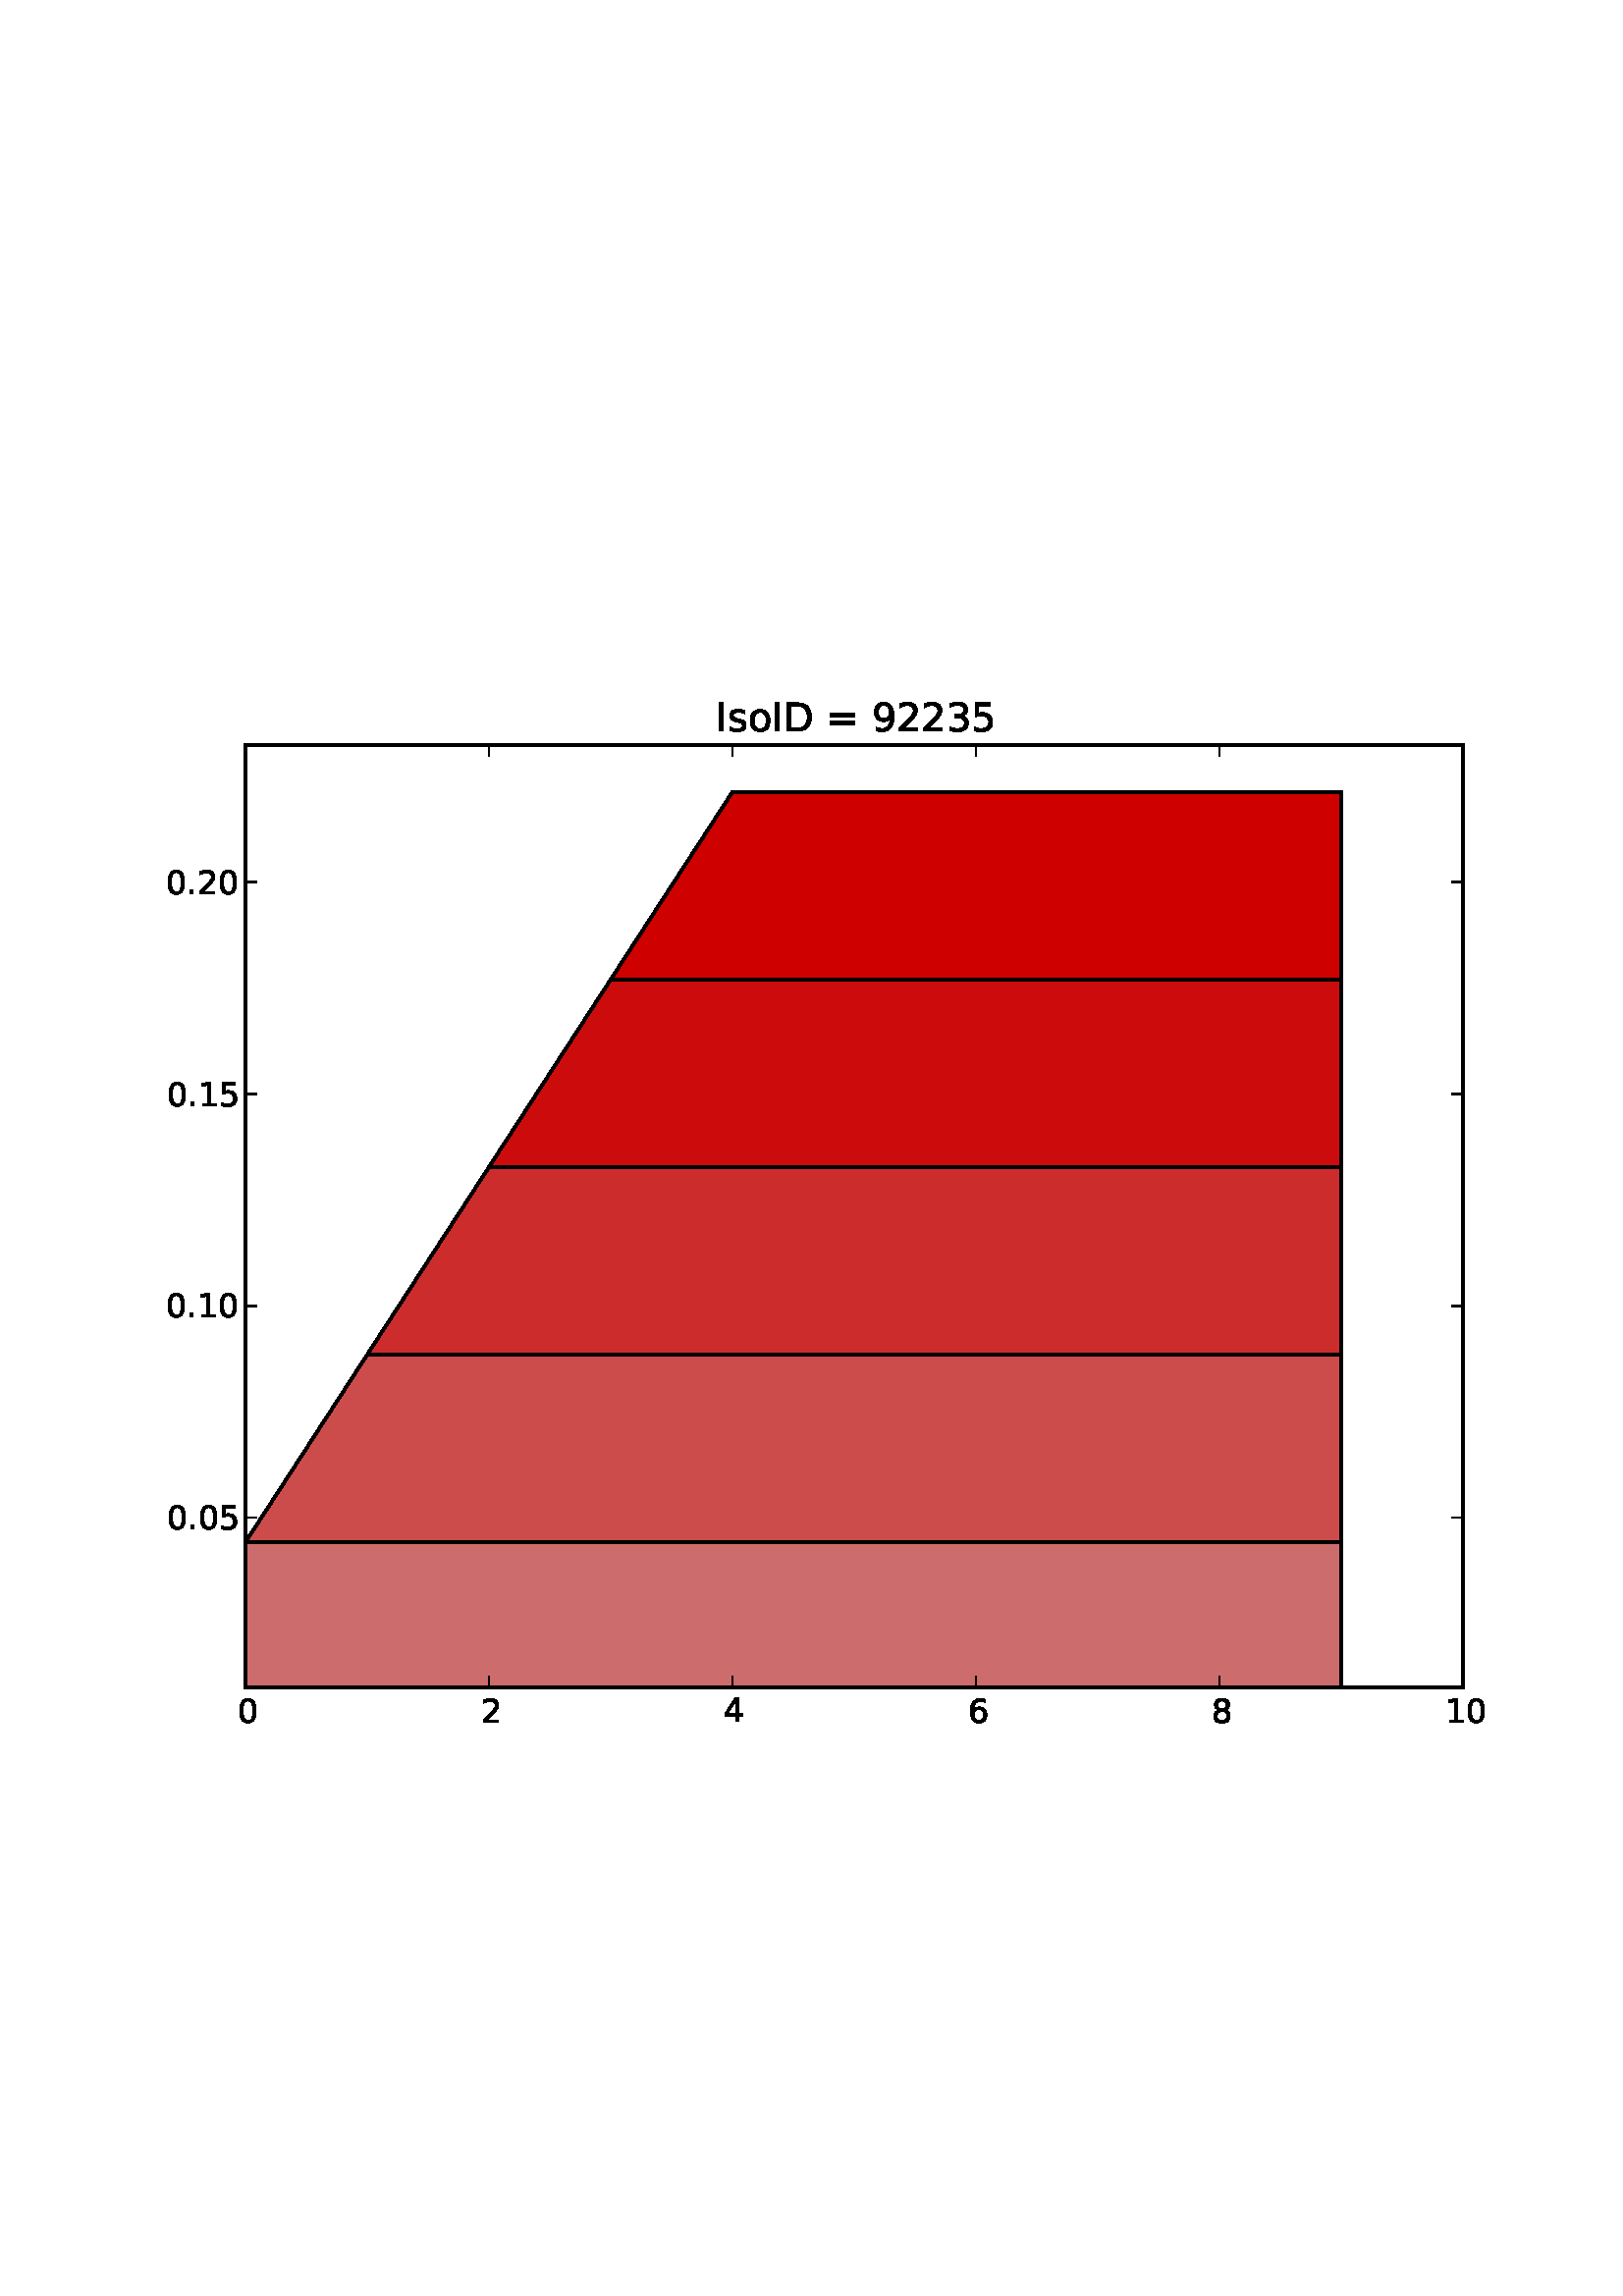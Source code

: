 %!PS-Adobe-3.0 EPSF-3.0
%%Orientation: portrait
%%BoundingBox: 18 180 594 612
%%EndComments
%%BeginProlog
/mpldict 8 dict def
mpldict begin
/m { moveto } bind def
/l { lineto } bind def
/r { rlineto } bind def
/c { curveto } bind def
/cl { closepath } bind def
/box {
m
1 index 0 r
0 exch r
neg 0 r
cl
} bind def
/clipbox {
box
clip
newpath
} bind def
%!PS-Adobe-3.0 Resource-Font
%%Copyright: Copyright (c) 2003 by Bitstream, Inc. All Rights Reserved.
25 dict begin
/_d{bind def}bind def
/_m{moveto}_d
/_l{lineto}_d
/_cl{closepath eofill}_d
/_c{curveto}_d
/_sc{7 -1 roll{setcachedevice}{pop pop pop pop pop pop}ifelse}_d
/_e{exec}_d
/FontName /BitstreamVeraSans-Roman def
/PaintType 0 def
/FontMatrix[.001 0 0 .001 0 0]def
/FontBBox[-183 -236 1287 928]def
/FontType 3 def
/Encoding [ /space /period /zero /one /two /three /four /five /six /eight /nine /equal /D /I /o /s ] def
/FontInfo 10 dict dup begin
/FamilyName (Bitstream Vera Sans) def
/FullName (Bitstream Vera Sans) def
/Notice (Copyright (c) 2003 by Bitstream, Inc. All Rights Reserved. Bitstream Vera is a trademark of Bitstream, Inc.) def
/Weight (Roman) def
/Version (Release 1.10) def
/ItalicAngle 0.0 def
/isFixedPitch false def
/UnderlinePosition -213 def
/UnderlineThickness 143 def
end readonly def
/CharStrings 16 dict dup begin
/space{318 0 0 0 0 0 _sc
}_d
/period{318 0 107 0 210 124 _sc
107 124 _m
210 124 _l
210 0 _l
107 0 _l
107 124 _l
_cl}_d
/zero{636 0 66 -13 570 742 _sc
318 664 _m
267 664 229 639 203 589 _c
177 539 165 464 165 364 _c
165 264 177 189 203 139 _c
229 89 267 64 318 64 _c
369 64 407 89 433 139 _c
458 189 471 264 471 364 _c
471 464 458 539 433 589 _c
407 639 369 664 318 664 _c
318 742 _m
399 742 461 709 505 645 _c
548 580 570 486 570 364 _c
570 241 548 147 505 83 _c
461 19 399 -13 318 -13 _c
236 -13 173 19 130 83 _c
87 147 66 241 66 364 _c
66 486 87 580 130 645 _c
173 709 236 742 318 742 _c
_cl}_d
/one{636 0 110 0 544 729 _sc
124 83 _m
285 83 _l
285 639 _l
110 604 _l
110 694 _l
284 729 _l
383 729 _l
383 83 _l
544 83 _l
544 0 _l
124 0 _l
124 83 _l
_cl}_d
/two{{636 0 73 0 536 742 _sc
192 83 _m
536 83 _l
536 0 _l
73 0 _l
73 83 _l
110 121 161 173 226 239 _c
290 304 331 346 348 365 _c
380 400 402 430 414 455 _c
426 479 433 504 433 528 _c
433 566 419 598 392 622 _c
365 646 330 659 286 659 _c
255 659 222 653 188 643 _c
154 632 117 616 78 594 _c
78 694 _l
118 710 155 722 189 730 _c
223 738 255 742 284 742 _c
359 742 419 723 464 685 _c
509 647 532 597 532 534 _c
532 504 526 475 515 449 _c
504 422 484 390 454 354 _c
446 344 420 317 376 272 _c
332 227 271 164 192 83 _c
_cl}_e}_d
/three{{636 0 76 -13 556 742 _sc
406 393 _m
453 383 490 362 516 330 _c
542 298 556 258 556 212 _c
556 140 531 84 482 45 _c
432 6 362 -13 271 -13 _c
240 -13 208 -10 176 -4 _c
144 1 110 10 76 22 _c
76 117 _l
103 101 133 89 166 81 _c
198 73 232 69 268 69 _c
330 69 377 81 409 105 _c
441 129 458 165 458 212 _c
458 254 443 288 413 312 _c
383 336 341 349 287 349 _c
202 349 _l
202 430 _l
291 430 _l
339 430 376 439 402 459 _c
428 478 441 506 441 543 _c
441 580 427 609 401 629 _c
374 649 336 659 287 659 _c
260 659 231 656 200 650 _c
169 644 135 635 98 623 _c
98 711 _l
135 721 170 729 203 734 _c
235 739 266 742 296 742 _c
}_e{370 742 429 725 473 691 _c
517 657 539 611 539 553 _c
539 513 527 479 504 451 _c
481 423 448 403 406 393 _c
_cl}_e}_d
/four{636 0 49 0 580 729 _sc
378 643 _m
129 254 _l
378 254 _l
378 643 _l
352 729 _m
476 729 _l
476 254 _l
580 254 _l
580 172 _l
476 172 _l
476 0 _l
378 0 _l
378 172 _l
49 172 _l
49 267 _l
352 729 _l
_cl}_d
/five{{636 0 77 -13 549 729 _sc
108 729 _m
495 729 _l
495 646 _l
198 646 _l
198 467 _l
212 472 227 476 241 478 _c
255 480 270 482 284 482 _c
365 482 429 459 477 415 _c
525 370 549 310 549 234 _c
549 155 524 94 475 51 _c
426 8 357 -13 269 -13 _c
238 -13 207 -10 175 -6 _c
143 -1 111 6 77 17 _c
77 116 _l
106 100 136 88 168 80 _c
199 72 232 69 267 69 _c
323 69 368 83 401 113 _c
433 143 450 183 450 234 _c
450 284 433 324 401 354 _c
368 384 323 399 267 399 _c
241 399 214 396 188 390 _c
162 384 135 375 108 363 _c
108 729 _l
_cl}_e}_d
/six{{636 0 70 -13 573 742 _sc
330 404 _m
286 404 251 388 225 358 _c
199 328 186 286 186 234 _c
186 181 199 139 225 109 _c
251 79 286 64 330 64 _c
374 64 409 79 435 109 _c
461 139 474 181 474 234 _c
474 286 461 328 435 358 _c
409 388 374 404 330 404 _c
526 713 _m
526 623 _l
501 635 476 644 451 650 _c
425 656 400 659 376 659 _c
310 659 260 637 226 593 _c
192 549 172 482 168 394 _c
187 422 211 444 240 459 _c
269 474 301 482 336 482 _c
409 482 467 459 509 415 _c
551 371 573 310 573 234 _c
573 159 550 99 506 54 _c
462 9 403 -13 330 -13 _c
246 -13 181 19 137 83 _c
92 147 70 241 70 364 _c
70 479 97 571 152 639 _c
206 707 280 742 372 742 _c
}_e{396 742 421 739 447 735 _c
472 730 498 723 526 713 _c
_cl}_e}_d
/eight{{636 0 68 -13 568 742 _sc
318 346 _m
271 346 234 333 207 308 _c
180 283 167 249 167 205 _c
167 161 180 126 207 101 _c
234 76 271 64 318 64 _c
364 64 401 76 428 102 _c
455 127 469 161 469 205 _c
469 249 455 283 429 308 _c
402 333 365 346 318 346 _c
219 388 _m
177 398 144 418 120 447 _c
96 476 85 511 85 553 _c
85 611 105 657 147 691 _c
188 725 245 742 318 742 _c
390 742 447 725 489 691 _c
530 657 551 611 551 553 _c
551 511 539 476 515 447 _c
491 418 459 398 417 388 _c
464 377 501 355 528 323 _c
554 291 568 251 568 205 _c
568 134 546 80 503 43 _c
459 5 398 -13 318 -13 _c
237 -13 175 5 132 43 _c
89 80 68 134 68 205 _c
68 251 81 291 108 323 _c
134 355 171 377 219 388 _c
}_e{183 544 _m
183 506 194 476 218 455 _c
242 434 275 424 318 424 _c
360 424 393 434 417 455 _c
441 476 453 506 453 544 _c
453 582 441 611 417 632 _c
393 653 360 664 318 664 _c
275 664 242 653 218 632 _c
194 611 183 582 183 544 _c
_cl}_e}_d
/nine{{636 0 63 -13 566 742 _sc
110 15 _m
110 105 _l
134 93 159 84 185 78 _c
210 72 235 69 260 69 _c
324 69 374 90 408 134 _c
442 178 462 244 468 334 _c
448 306 424 284 396 269 _c
367 254 335 247 300 247 _c
226 247 168 269 126 313 _c
84 357 63 417 63 494 _c
63 568 85 628 129 674 _c
173 719 232 742 306 742 _c
390 742 455 709 499 645 _c
543 580 566 486 566 364 _c
566 248 538 157 484 89 _c
429 21 356 -13 264 -13 _c
239 -13 214 -10 189 -6 _c
163 -2 137 5 110 15 _c
306 324 _m
350 324 385 339 411 369 _c
437 399 450 441 450 494 _c
450 546 437 588 411 618 _c
385 648 350 664 306 664 _c
262 664 227 648 201 618 _c
175 588 162 546 162 494 _c
}_e{162 441 175 399 201 369 _c
227 339 262 324 306 324 _c
_cl}_e}_d
/equal{838 0 106 172 732 454 _sc
106 454 _m
732 454 _l
732 372 _l
106 372 _l
106 454 _l
106 255 _m
732 255 _l
732 172 _l
106 172 _l
106 255 _l
_cl}_d
/D{770 0 98 0 711 729 _sc
197 648 _m
197 81 _l
316 81 _l
416 81 490 103 537 149 _c
583 195 607 267 607 365 _c
607 463 583 534 537 580 _c
490 625 416 648 316 648 _c
197 648 _l
98 729 _m
301 729 _l
442 729 546 699 612 641 _c
678 582 711 490 711 365 _c
711 239 677 147 611 88 _c
545 29 441 0 301 0 _c
98 0 _l
98 729 _l
_cl}_d
/I{295 0 98 0 197 729 _sc
98 729 _m
197 729 _l
197 0 _l
98 0 _l
98 729 _l
_cl}_d
/o{612 0 55 -13 557 560 _sc
306 484 _m
258 484 220 465 192 427 _c
164 389 150 338 150 273 _c
150 207 163 156 191 118 _c
219 80 257 62 306 62 _c
354 62 392 80 420 118 _c
448 156 462 207 462 273 _c
462 337 448 389 420 427 _c
392 465 354 484 306 484 _c
306 560 _m
384 560 445 534 490 484 _c
534 433 557 363 557 273 _c
557 183 534 113 490 63 _c
445 12 384 -13 306 -13 _c
227 -13 165 12 121 63 _c
77 113 55 183 55 273 _c
55 363 77 433 121 484 _c
165 534 227 560 306 560 _c
_cl}_d
/s{{521 0 54 -13 472 560 _sc
443 531 _m
443 446 _l
417 458 391 468 364 475 _c
336 481 308 485 279 485 _c
234 485 200 478 178 464 _c
156 450 145 430 145 403 _c
145 382 153 366 169 354 _c
185 342 217 330 265 320 _c
296 313 _l
360 299 405 279 432 255 _c
458 230 472 195 472 151 _c
472 100 452 60 412 31 _c
372 1 316 -13 246 -13 _c
216 -13 186 -10 154 -5 _c
122 0 89 8 54 20 _c
54 113 _l
87 95 120 82 152 74 _c
184 65 216 61 248 61 _c
290 61 323 68 346 82 _c
368 96 380 117 380 144 _c
380 168 371 187 355 200 _c
339 213 303 226 247 238 _c
216 245 _l
160 257 119 275 95 299 _c
70 323 58 356 58 399 _c
58 450 76 490 112 518 _c
148 546 200 560 268 560 _c
}_e{301 560 332 557 362 552 _c
391 547 418 540 443 531 _c
_cl}_e}_d
end readonly def

/BuildGlyph
 {exch begin
 CharStrings exch
 2 copy known not{pop /.notdef}if
 true 3 1 roll get exec
 end}_d

/BuildChar {
 1 index /Encoding get exch get
 1 index /BuildGlyph get exec
}_d

FontName currentdict end definefont pop
end
%%EndProlog
mpldict begin
18 180 translate
576 432 0 0 clipbox
gsave
0 0 m
576 0 l
576 432 l
0 432 l
cl
1.000 setgray
fill
grestore
gsave
72 43.2 m
518.4 43.2 l
518.4 388.8 l
72 388.8 l
cl
1.000 setgray
fill
grestore
/p0_0 {
newpath
translate
72 27.654 m
72 27.654 l
116.64 27.654 l
161.28 27.654 l
205.92 27.654 l
250.56 27.654 l
295.2 27.654 l
339.84 27.654 l
384.48 27.654 l
429.12 27.654 l
473.76 27.654 l
473.76 27.654 l
473.76 27.654 l
429.12 27.654 l
384.48 27.654 l
339.84 27.654 l
295.2 27.654 l
250.56 27.654 l
205.92 27.654 l
161.28 27.654 l
116.64 27.654 l
72 27.654 l
cl
} bind def
1.000 setlinewidth
1 setlinejoin
0 setlinecap
[] 0 setdash
0.000 setgray
gsave
446.4 345.6 72 43.2 clipbox
0 0 p0_0
gsave
0.800 setgray
fill
grestore
stroke
grestore
/p1_0 {
newpath
translate
72 27.654 m
72 27.654 l
116.64 27.654 l
161.28 27.654 l
205.92 27.654 l
250.56 27.654 l
295.2 27.654 l
339.84 27.654 l
384.48 27.654 l
429.12 27.654 l
473.76 27.654 l
473.76 27.654 l
473.76 27.654 l
429.12 27.654 l
384.48 27.654 l
339.84 27.654 l
295.2 27.654 l
250.56 27.654 l
205.92 27.654 l
161.28 27.654 l
116.64 27.654 l
72 27.654 l
cl
} bind def
gsave
446.4 345.6 72 43.2 clipbox
0 0 p1_0
gsave
0.800 0.737 0.737 setrgbcolor
fill
grestore
stroke
grestore
/p2_0 {
newpath
translate
72 27.654 m
72 27.654 l
116.64 27.654 l
161.28 27.654 l
205.92 27.654 l
250.56 27.654 l
295.2 27.654 l
339.84 27.654 l
384.48 27.654 l
429.12 27.654 l
473.76 27.654 l
473.76 27.654 l
473.76 27.654 l
429.12 27.654 l
384.48 27.654 l
339.84 27.654 l
295.2 27.654 l
250.56 27.654 l
205.92 27.654 l
161.28 27.654 l
116.64 27.654 l
72 27.654 l
cl
} bind def
gsave
446.4 345.6 72 43.2 clipbox
0 0 p2_0
gsave
0.800 0.675 0.675 setrgbcolor
fill
grestore
stroke
grestore
/p3_0 {
newpath
translate
72 27.654 m
72 27.654 l
116.64 27.654 l
161.28 27.654 l
205.92 27.654 l
250.56 27.654 l
295.2 27.654 l
339.84 27.654 l
384.48 27.654 l
429.12 27.654 l
473.76 27.654 l
473.76 27.654 l
473.76 27.654 l
429.12 27.654 l
384.48 27.654 l
339.84 27.654 l
295.2 27.654 l
250.56 27.654 l
205.92 27.654 l
161.28 27.654 l
116.64 27.654 l
72 27.654 l
cl
} bind def
gsave
446.4 345.6 72 43.2 clipbox
0 0 p3_0
gsave
0.800 0.612 0.612 setrgbcolor
fill
grestore
stroke
grestore
/p4_0 {
newpath
translate
72 27.654 m
72 27.654 l
116.64 27.654 l
161.28 27.654 l
205.92 27.654 l
250.56 27.654 l
295.2 27.654 l
339.84 27.654 l
384.48 27.654 l
429.12 27.654 l
473.76 27.654 l
473.76 27.654 l
473.76 27.654 l
429.12 27.654 l
384.48 27.654 l
339.84 27.654 l
295.2 27.654 l
250.56 27.654 l
205.92 27.654 l
161.28 27.654 l
116.64 27.654 l
72 27.654 l
cl
} bind def
gsave
446.4 345.6 72 43.2 clipbox
0 0 p4_0
gsave
0.800 0.549 0.549 setrgbcolor
fill
grestore
stroke
grestore
/p5_0 {
newpath
translate
72 27.654 m
72 27.654 l
116.64 27.654 l
161.28 27.654 l
205.92 27.654 l
250.56 27.654 l
295.2 27.654 l
339.84 27.654 l
384.48 27.654 l
429.12 27.654 l
473.76 27.654 l
473.76 27.654 l
473.76 27.654 l
429.12 27.654 l
384.48 27.654 l
339.84 27.654 l
295.2 27.654 l
250.56 27.654 l
205.92 27.654 l
161.28 27.654 l
116.64 27.654 l
72 27.654 l
cl
} bind def
gsave
446.4 345.6 72 43.2 clipbox
0 0 p5_0
gsave
0.800 0.486 0.486 setrgbcolor
fill
grestore
stroke
grestore
/p6_0 {
newpath
translate
72 96.443 m
72 27.654 l
116.64 27.654 l
161.28 27.654 l
205.92 27.654 l
250.56 27.654 l
295.2 27.654 l
339.84 27.654 l
384.48 27.654 l
429.12 27.654 l
473.76 27.654 l
473.76 96.443 l
473.76 96.443 l
429.12 96.443 l
384.48 96.443 l
339.84 96.443 l
295.2 96.443 l
250.56 96.443 l
205.92 96.443 l
161.28 96.443 l
116.64 96.443 l
72 96.443 l
cl
} bind def
gsave
446.4 345.6 72 43.2 clipbox
0 0 p6_0
gsave
0.800 0.424 0.424 setrgbcolor
fill
grestore
stroke
grestore
/p7_0 {
newpath
translate
72 96.443 m
72 96.443 l
116.64 96.443 l
161.28 96.443 l
205.92 96.443 l
250.56 96.443 l
295.2 96.443 l
339.84 96.443 l
384.48 96.443 l
429.12 96.443 l
473.76 96.443 l
473.76 96.443 l
473.76 96.443 l
429.12 96.443 l
384.48 96.443 l
339.84 96.443 l
295.2 96.443 l
250.56 96.443 l
205.92 96.443 l
161.28 96.443 l
116.64 96.443 l
72 96.443 l
cl
} bind def
gsave
446.4 345.6 72 43.2 clipbox
0 0 p7_0
gsave
0.800 0.361 0.361 setrgbcolor
fill
grestore
stroke
grestore
/p8_0 {
newpath
translate
72 96.443 m
72 96.443 l
116.64 96.443 l
161.28 96.443 l
205.92 96.443 l
250.56 96.443 l
295.2 96.443 l
339.84 96.443 l
384.48 96.443 l
429.12 96.443 l
473.76 96.443 l
473.76 165.233 l
473.76 165.233 l
429.12 165.233 l
384.48 165.233 l
339.84 165.233 l
295.2 165.233 l
250.56 165.233 l
205.92 165.233 l
161.28 165.233 l
116.64 165.233 l
72 96.443 l
cl
} bind def
gsave
446.4 345.6 72 43.2 clipbox
0 0 p8_0
gsave
0.800 0.298 0.298 setrgbcolor
fill
grestore
stroke
grestore
/p9_0 {
newpath
translate
72 96.443 m
72 96.443 l
116.64 165.233 l
161.28 165.233 l
205.92 165.233 l
250.56 165.233 l
295.2 165.233 l
339.84 165.233 l
384.48 165.233 l
429.12 165.233 l
473.76 165.233 l
473.76 165.233 l
473.76 165.233 l
429.12 165.233 l
384.48 165.233 l
339.84 165.233 l
295.2 165.233 l
250.56 165.233 l
205.92 165.233 l
161.28 165.233 l
116.64 165.233 l
72 96.443 l
cl
} bind def
gsave
446.4 345.6 72 43.2 clipbox
0 0 p9_0
gsave
0.800 0.235 0.235 setrgbcolor
fill
grestore
stroke
grestore
/pa_0 {
newpath
translate
72 96.443 m
72 96.443 l
116.64 165.233 l
161.28 165.233 l
205.92 165.233 l
250.56 165.233 l
295.2 165.233 l
339.84 165.233 l
384.48 165.233 l
429.12 165.233 l
473.76 165.233 l
473.76 234.023 l
473.76 234.023 l
429.12 234.023 l
384.48 234.023 l
339.84 234.023 l
295.2 234.023 l
250.56 234.023 l
205.92 234.023 l
161.28 234.023 l
116.64 165.233 l
72 96.443 l
cl
} bind def
gsave
446.4 345.6 72 43.2 clipbox
0 0 pa_0
gsave
0.800 0.173 0.173 setrgbcolor
fill
grestore
stroke
grestore
/pb_0 {
newpath
translate
72 96.443 m
72 96.443 l
116.64 165.233 l
161.28 234.023 l
205.92 234.023 l
250.56 234.023 l
295.2 234.023 l
339.84 234.023 l
384.48 234.023 l
429.12 234.023 l
473.76 234.023 l
473.76 234.023 l
473.76 234.023 l
429.12 234.023 l
384.48 234.023 l
339.84 234.023 l
295.2 234.023 l
250.56 234.023 l
205.92 234.023 l
161.28 234.023 l
116.64 165.233 l
72 96.443 l
cl
} bind def
gsave
446.4 345.6 72 43.2 clipbox
0 0 pb_0
gsave
0.800 0.110 0.110 setrgbcolor
fill
grestore
stroke
grestore
/pc_0 {
newpath
translate
72 96.443 m
72 96.443 l
116.64 165.233 l
161.28 234.023 l
205.92 234.023 l
250.56 234.023 l
295.2 234.023 l
339.84 234.023 l
384.48 234.023 l
429.12 234.023 l
473.76 234.023 l
473.76 302.813 l
473.76 302.813 l
429.12 302.813 l
384.48 302.813 l
339.84 302.813 l
295.2 302.813 l
250.56 302.813 l
205.92 302.813 l
161.28 234.023 l
116.64 165.233 l
72 96.443 l
cl
} bind def
gsave
446.4 345.6 72 43.2 clipbox
0 0 pc_0
gsave
0.800 0.047 0.047 setrgbcolor
fill
grestore
stroke
grestore
/pd_0 {
newpath
translate
72 96.443 m
72 96.443 l
116.64 165.233 l
161.28 234.023 l
205.92 302.813 l
250.56 302.813 l
295.2 302.813 l
339.84 302.813 l
384.48 302.813 l
429.12 302.813 l
473.76 302.813 l
473.76 302.813 l
473.76 302.813 l
429.12 302.813 l
384.48 302.813 l
339.84 302.813 l
295.2 302.813 l
250.56 302.813 l
205.92 302.813 l
161.28 234.023 l
116.64 165.233 l
72 96.443 l
cl
} bind def
gsave
446.4 345.6 72 43.2 clipbox
0 0 pd_0
gsave
0.801 0.000 0.000 setrgbcolor
fill
grestore
stroke
grestore
/pe_0 {
newpath
translate
72 96.443 m
72 96.443 l
116.64 165.233 l
161.28 234.023 l
205.92 302.813 l
250.56 302.813 l
295.2 302.813 l
339.84 302.813 l
384.48 302.813 l
429.12 302.813 l
473.76 302.813 l
473.76 371.603 l
473.76 371.603 l
429.12 371.603 l
384.48 371.603 l
339.84 371.603 l
295.2 371.603 l
250.56 371.603 l
205.92 302.813 l
161.28 234.023 l
116.64 165.233 l
72 96.443 l
cl
} bind def
gsave
446.4 345.6 72 43.2 clipbox
0 0 pe_0
gsave
0.807 0.000 0.000 setrgbcolor
fill
grestore
stroke
grestore
/pf_0 {
newpath
translate
72 96.443 m
72 96.443 l
116.64 165.233 l
161.28 234.023 l
205.92 302.813 l
250.56 371.603 l
295.2 371.603 l
339.84 371.603 l
384.48 371.603 l
429.12 371.603 l
473.76 371.603 l
473.76 371.603 l
473.76 371.603 l
429.12 371.603 l
384.48 371.603 l
339.84 371.603 l
295.2 371.603 l
250.56 371.603 l
205.92 302.813 l
161.28 234.023 l
116.64 165.233 l
72 96.443 l
cl
} bind def
gsave
446.4 345.6 72 43.2 clipbox
0 0 pf_0
gsave
0.812 0.000 0.000 setrgbcolor
fill
grestore
stroke
grestore
0.500 setlinewidth
gsave
/o {
gsave
newpath
translate
0 0 m
0 4 l
gsave
0.000 setgray
fill
grestore
stroke
grestore
} bind def
72 43.2 o
grestore
gsave
/o {
gsave
newpath
translate
0 0 m
0 -4 l
gsave
0.000 setgray
fill
grestore
stroke
grestore
} bind def
72 388.8 o
grestore
/BitstreamVeraSans-Roman findfont
12.000 scalefont
setfont
gsave
68.977 30.122 translate
0.0 rotate
0.0 0.172 m /zero glyphshow
grestore
gsave
/o {
gsave
newpath
translate
0 0 m
0 4 l
gsave
0.000 setgray
fill
grestore
stroke
grestore
} bind def
161.28 43.2 o
grestore
gsave
/o {
gsave
newpath
translate
0 0 m
0 -4 l
gsave
0.000 setgray
fill
grestore
stroke
grestore
} bind def
161.28 388.8 o
grestore
gsave
158.499 30.294 translate
0.0 rotate
0.0 0.0 m /two glyphshow
grestore
gsave
/o {
gsave
newpath
translate
0 0 m
0 4 l
gsave
0.000 setgray
fill
grestore
stroke
grestore
} bind def
250.56 43.2 o
grestore
gsave
/o {
gsave
newpath
translate
0 0 m
0 -4 l
gsave
0.000 setgray
fill
grestore
stroke
grestore
} bind def
250.56 388.8 o
grestore
gsave
247.373 30.45 translate
0.0 rotate
0.0 0.0 m /four glyphshow
grestore
gsave
/o {
gsave
newpath
translate
0 0 m
0 4 l
gsave
0.000 setgray
fill
grestore
stroke
grestore
} bind def
339.84 43.2 o
grestore
gsave
/o {
gsave
newpath
translate
0 0 m
0 -4 l
gsave
0.000 setgray
fill
grestore
stroke
grestore
} bind def
339.84 388.8 o
grestore
gsave
336.824 30.122 translate
0.0 rotate
0.0 0.172 m /six glyphshow
grestore
gsave
/o {
gsave
newpath
translate
0 0 m
0 4 l
gsave
0.000 setgray
fill
grestore
stroke
grestore
} bind def
429.12 43.2 o
grestore
gsave
/o {
gsave
newpath
translate
0 0 m
0 -4 l
gsave
0.000 setgray
fill
grestore
stroke
grestore
} bind def
429.12 388.8 o
grestore
gsave
426.12 30.122 translate
0.0 rotate
0.0 0.172 m /eight glyphshow
grestore
gsave
/o {
gsave
newpath
translate
0 0 m
0 4 l
gsave
0.000 setgray
fill
grestore
stroke
grestore
} bind def
518.4 43.2 o
grestore
gsave
/o {
gsave
newpath
translate
0 0 m
0 -4 l
gsave
0.000 setgray
fill
grestore
stroke
grestore
} bind def
518.4 388.8 o
grestore
gsave
511.814 30.122 translate
0.0 rotate
0.0 0.172 m /one glyphshow
7.635 0.172 m /zero glyphshow
grestore
gsave
/o {
gsave
newpath
translate
0 0 m
4 0 l
gsave
0.000 setgray
fill
grestore
stroke
grestore
} bind def
72 105.386 o
grestore
gsave
/o {
gsave
newpath
translate
0 0 m
-4 0 l
gsave
0.000 setgray
fill
grestore
stroke
grestore
} bind def
518.4 105.386 o
grestore
gsave
43.109 100.847 translate
0.0 rotate
0.0 0.172 m /zero glyphshow
7.635 0.172 m /period glyphshow
11.449 0.172 m /zero glyphshow
19.084 0.172 m /five glyphshow
grestore
gsave
/o {
gsave
newpath
translate
0 0 m
4 0 l
gsave
0.000 setgray
fill
grestore
stroke
grestore
} bind def
72 183.118 o
grestore
gsave
/o {
gsave
newpath
translate
0 0 m
-4 0 l
gsave
0.000 setgray
fill
grestore
stroke
grestore
} bind def
518.4 183.118 o
grestore
gsave
42.859 178.579 translate
0.0 rotate
0.0 0.172 m /zero glyphshow
7.635 0.172 m /period glyphshow
11.449 0.172 m /one glyphshow
19.084 0.172 m /zero glyphshow
grestore
gsave
/o {
gsave
newpath
translate
0 0 m
4 0 l
gsave
0.000 setgray
fill
grestore
stroke
grestore
} bind def
72 260.851 o
grestore
gsave
/o {
gsave
newpath
translate
0 0 m
-4 0 l
gsave
0.000 setgray
fill
grestore
stroke
grestore
} bind def
518.4 260.851 o
grestore
gsave
43.109 256.312 translate
0.0 rotate
0.0 0.172 m /zero glyphshow
7.635 0.172 m /period glyphshow
11.449 0.172 m /one glyphshow
19.084 0.172 m /five glyphshow
grestore
gsave
/o {
gsave
newpath
translate
0 0 m
4 0 l
gsave
0.000 setgray
fill
grestore
stroke
grestore
} bind def
72 338.583 o
grestore
gsave
/o {
gsave
newpath
translate
0 0 m
-4 0 l
gsave
0.000 setgray
fill
grestore
stroke
grestore
} bind def
518.4 338.583 o
grestore
gsave
42.859 334.044 translate
0.0 rotate
0.0 0.172 m /zero glyphshow
7.635 0.172 m /period glyphshow
11.449 0.172 m /two glyphshow
19.084 0.172 m /zero glyphshow
grestore
1.000 setlinewidth
2 setlinecap
gsave
72 388.8 m
518.4 388.8 l
stroke
grestore
gsave
518.4 43.2 m
518.4 388.8 l
stroke
grestore
gsave
72 43.2 m
518.4 43.2 l
stroke
grestore
gsave
72 43.2 m
72 388.8 l
stroke
grestore
/BitstreamVeraSans-Roman findfont
14.400 scalefont
setfont
gsave
244.466 393.597 translate
0.0 rotate
0.0 0.203 m /I glyphshow
4.244 0.203 m /s glyphshow
11.742 0.203 m /o glyphshow
20.546 0.203 m /I glyphshow
24.79 0.203 m /D glyphshow
35.871 0.203 m /space glyphshow
40.445 0.203 m /equal glyphshow
52.503 0.203 m /space glyphshow
57.078 0.203 m /nine glyphshow
66.233 0.203 m /two glyphshow
75.389 0.203 m /two glyphshow
84.545 0.203 m /three glyphshow
93.701 0.203 m /five glyphshow
grestore

end
showpage
